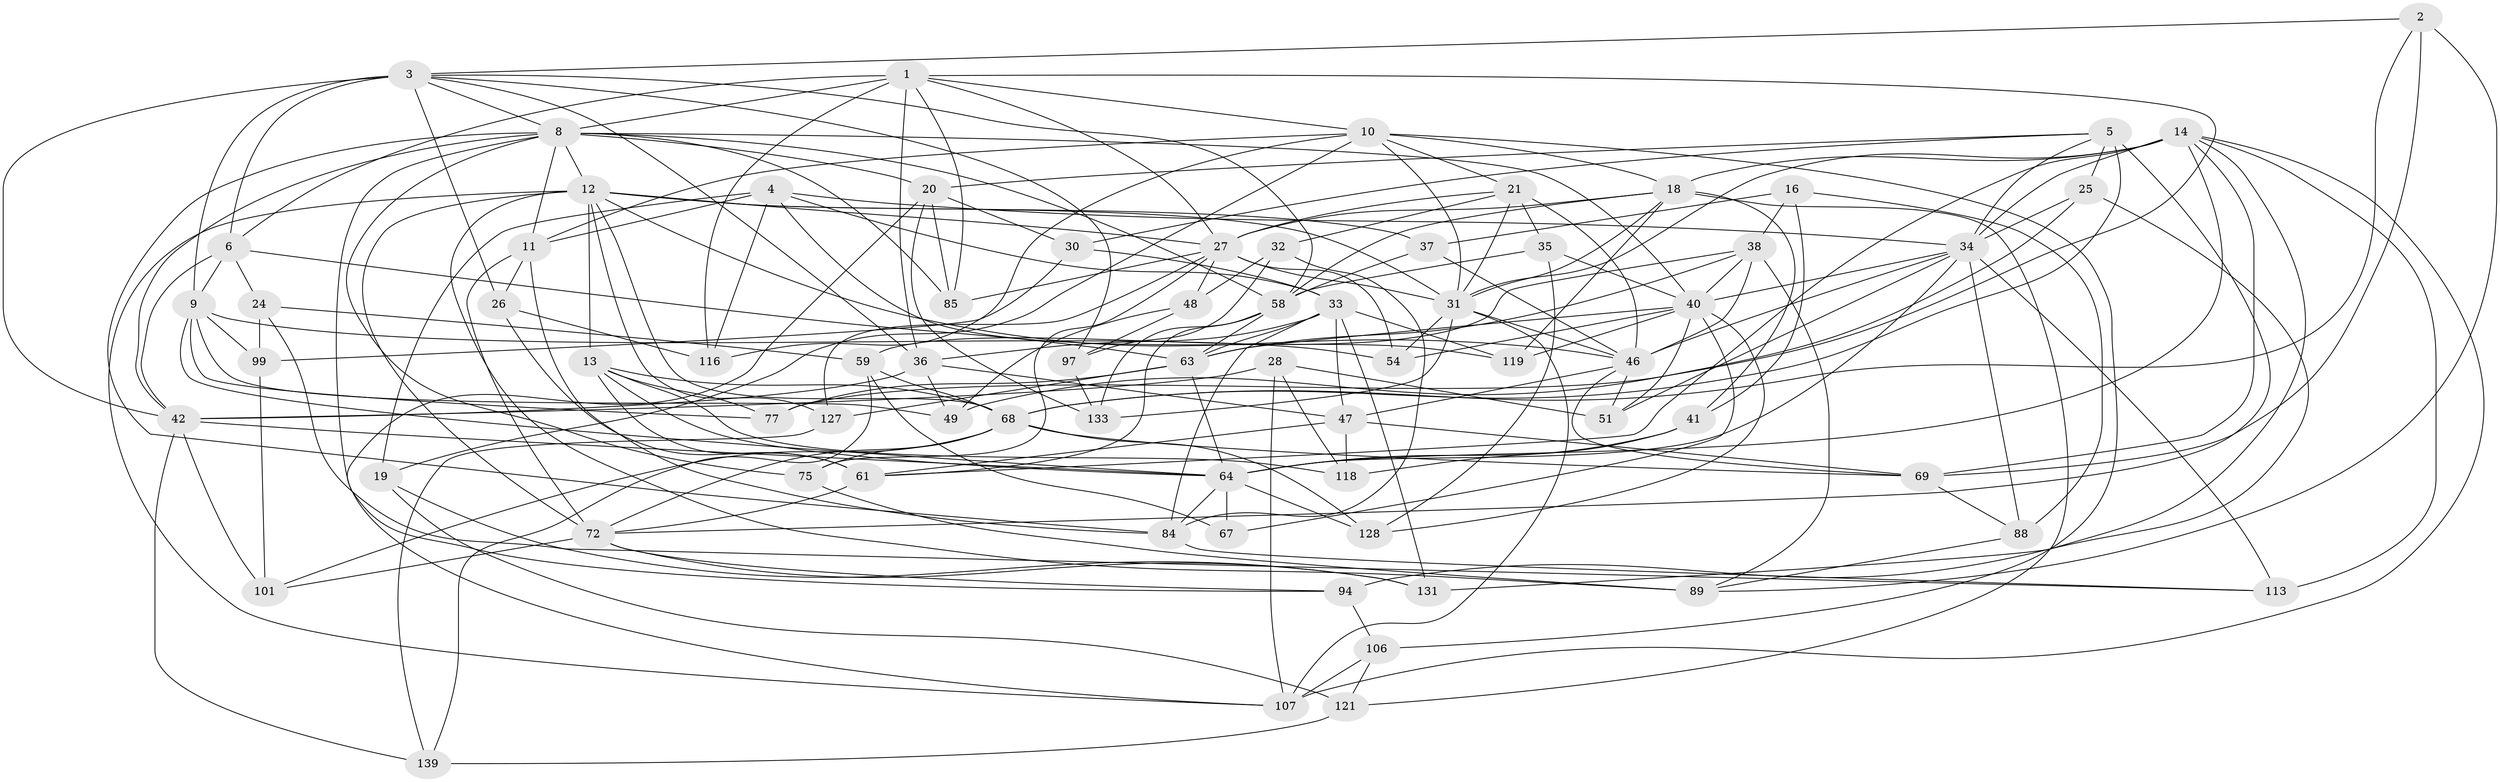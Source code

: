 // original degree distribution, {4: 1.0}
// Generated by graph-tools (version 1.1) at 2025/16/03/09/25 04:16:29]
// undirected, 72 vertices, 209 edges
graph export_dot {
graph [start="1"]
  node [color=gray90,style=filled];
  1 [super="+39+44"];
  2;
  3 [super="+22"];
  4 [super="+104"];
  5 [super="+53"];
  6 [super="+7"];
  8 [super="+43+82"];
  9 [super="+23+109"];
  10 [super="+45"];
  11 [super="+78"];
  12 [super="+98+15"];
  13 [super="+74"];
  14 [super="+141+17"];
  16;
  18 [super="+135+57"];
  19;
  20 [super="+122"];
  21 [super="+83"];
  24;
  25;
  26;
  27 [super="+29+62+52"];
  28;
  30;
  31 [super="+50+87"];
  32;
  33 [super="+105"];
  34 [super="+115+100+120"];
  35;
  36 [super="+117"];
  37;
  38 [super="+114"];
  40 [super="+92+55"];
  41;
  42 [super="+103+130"];
  46 [super="+140+56"];
  47 [super="+134"];
  48;
  49;
  51;
  54;
  58 [super="+81"];
  59 [super="+124"];
  61 [super="+96"];
  63 [super="+123+138"];
  64 [super="+76+86"];
  67;
  68 [super="+70"];
  69 [super="+137"];
  72 [super="+80"];
  75;
  77;
  84 [super="+142"];
  85;
  88;
  89 [super="+102"];
  94;
  97;
  99;
  101;
  106;
  107 [super="+136"];
  113;
  116;
  118;
  119;
  121;
  127;
  128;
  131;
  133;
  139;
  1 -- 116;
  1 -- 27;
  1 -- 77;
  1 -- 85;
  1 -- 6;
  1 -- 36;
  1 -- 10;
  1 -- 8;
  2 -- 69;
  2 -- 89;
  2 -- 3;
  2 -- 68;
  3 -- 36;
  3 -- 97;
  3 -- 6;
  3 -- 8;
  3 -- 9 [weight=2];
  3 -- 26;
  3 -- 58;
  3 -- 42;
  4 -- 33;
  4 -- 119;
  4 -- 11;
  4 -- 116;
  4 -- 19;
  4 -- 34;
  5 -- 25;
  5 -- 20;
  5 -- 30;
  5 -- 72;
  5 -- 34;
  5 -- 68 [weight=3];
  6 -- 63;
  6 -- 24;
  6 -- 9;
  6 -- 42;
  8 -- 20;
  8 -- 58;
  8 -- 94;
  8 -- 40;
  8 -- 84;
  8 -- 85;
  8 -- 11;
  8 -- 42;
  8 -- 75;
  8 -- 12;
  9 -- 99;
  9 -- 54;
  9 -- 77;
  9 -- 49;
  9 -- 64;
  10 -- 116;
  10 -- 21;
  10 -- 31;
  10 -- 18;
  10 -- 19;
  10 -- 106;
  10 -- 11;
  11 -- 26;
  11 -- 72;
  11 -- 84;
  12 -- 13;
  12 -- 37;
  12 -- 127;
  12 -- 72;
  12 -- 107;
  12 -- 27;
  12 -- 31;
  12 -- 89 [weight=2];
  12 -- 46;
  12 -- 68;
  13 -- 77;
  13 -- 61;
  13 -- 118;
  13 -- 64;
  13 -- 68;
  14 -- 107;
  14 -- 64;
  14 -- 69;
  14 -- 34 [weight=2];
  14 -- 113;
  14 -- 131;
  14 -- 31;
  14 -- 18;
  14 -- 61;
  16 -- 37;
  16 -- 41;
  16 -- 88;
  16 -- 38;
  18 -- 121;
  18 -- 119;
  18 -- 31;
  18 -- 27;
  18 -- 41;
  18 -- 58;
  19 -- 121;
  19 -- 131;
  20 -- 107;
  20 -- 85;
  20 -- 30;
  20 -- 133;
  21 -- 31;
  21 -- 32;
  21 -- 35;
  21 -- 27;
  21 -- 46;
  24 -- 99;
  24 -- 113;
  24 -- 59;
  25 -- 49;
  25 -- 94;
  25 -- 34;
  26 -- 116;
  26 -- 61;
  27 -- 85;
  27 -- 54;
  27 -- 31;
  27 -- 48;
  27 -- 75;
  27 -- 127;
  28 -- 51;
  28 -- 118;
  28 -- 107;
  28 -- 42;
  30 -- 99;
  30 -- 33;
  31 -- 133;
  31 -- 46;
  31 -- 107;
  31 -- 54;
  32 -- 97;
  32 -- 48;
  32 -- 84;
  33 -- 131;
  33 -- 63;
  33 -- 36;
  33 -- 84;
  33 -- 119;
  33 -- 47;
  34 -- 113;
  34 -- 64;
  34 -- 40;
  34 -- 51;
  34 -- 46 [weight=2];
  34 -- 88;
  35 -- 58;
  35 -- 128;
  35 -- 40;
  36 -- 47;
  36 -- 49;
  36 -- 42;
  37 -- 46;
  37 -- 58;
  38 -- 46;
  38 -- 63;
  38 -- 40;
  38 -- 89;
  38 -- 59;
  40 -- 51;
  40 -- 128;
  40 -- 63;
  40 -- 67;
  40 -- 119;
  40 -- 54;
  41 -- 64;
  41 -- 118;
  42 -- 139;
  42 -- 101;
  42 -- 64;
  46 -- 51;
  46 -- 69;
  46 -- 47;
  47 -- 69;
  47 -- 118;
  47 -- 61;
  48 -- 97;
  48 -- 49;
  58 -- 133;
  58 -- 61;
  58 -- 63;
  59 -- 68;
  59 -- 139;
  59 -- 67 [weight=2];
  61 -- 72;
  63 -- 64;
  63 -- 77;
  63 -- 127;
  64 -- 128;
  64 -- 67;
  64 -- 84;
  68 -- 69;
  68 -- 101;
  68 -- 128;
  68 -- 72;
  68 -- 75;
  69 -- 88;
  72 -- 101;
  72 -- 131;
  72 -- 94;
  75 -- 89;
  84 -- 113;
  88 -- 89;
  94 -- 106;
  97 -- 133;
  99 -- 101;
  106 -- 121;
  106 -- 107;
  121 -- 139;
  127 -- 139;
}
